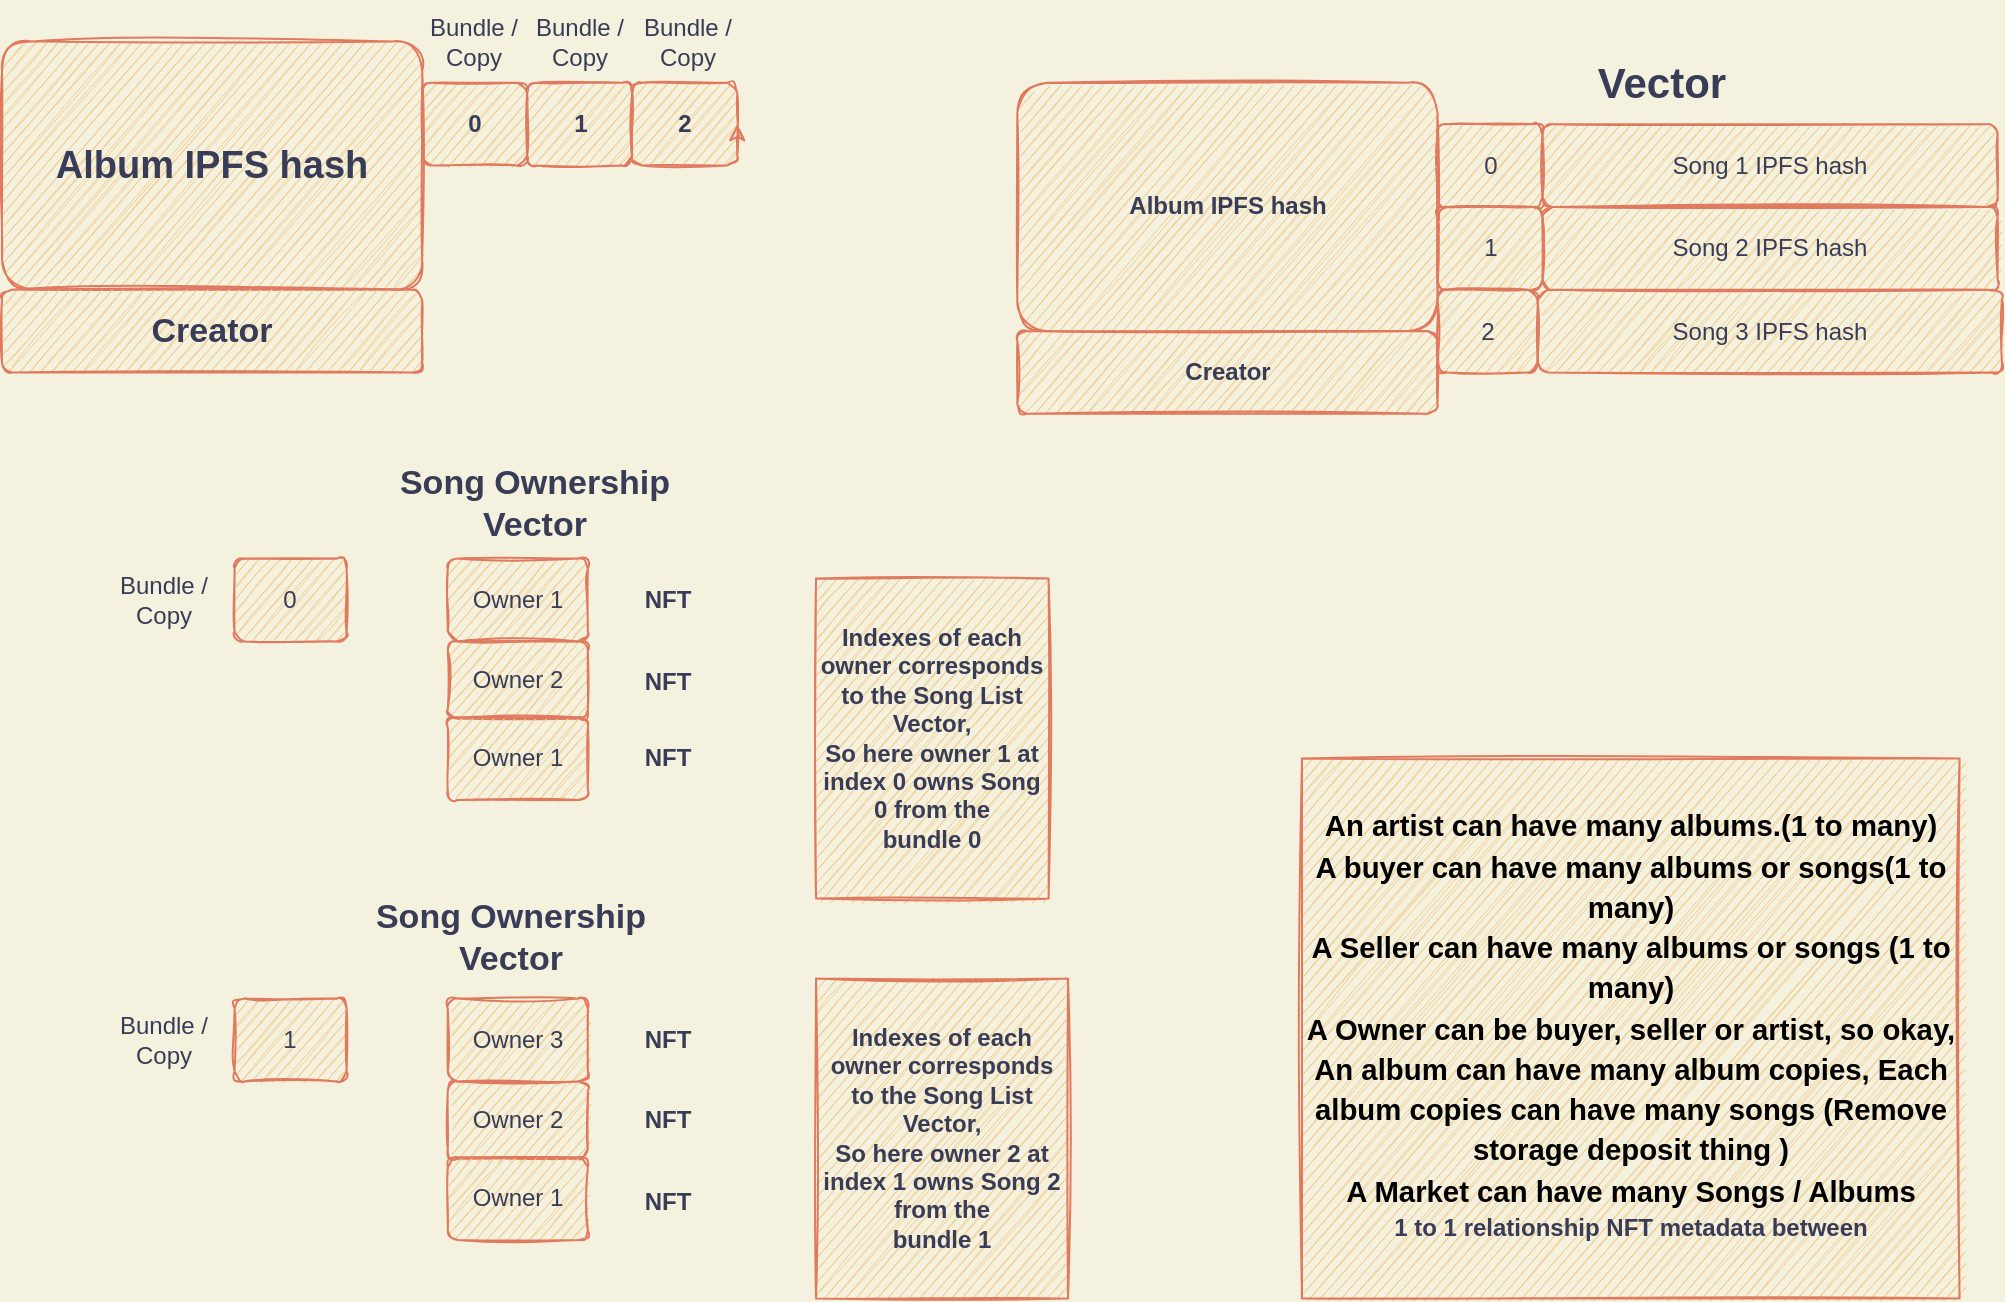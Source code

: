 <mxfile>
    <diagram id="gFyoA3gLfdWwSc31E-T2" name="Page-1">
        <mxGraphModel dx="1489" dy="1031" grid="1" gridSize="10" guides="1" tooltips="1" connect="1" arrows="1" fold="1" page="1" pageScale="1" pageWidth="1169" pageHeight="827" background="#F4F1DE" math="0" shadow="0">
            <root>
                <mxCell id="0"/>
                <mxCell id="1" parent="0"/>
                <mxCell id="198" value="" style="group" vertex="1" connectable="0" parent="1">
                    <mxGeometry x="90" y="80" width="1000" height="649.31" as="geometry"/>
                </mxCell>
                <mxCell id="168" value="&lt;span id=&quot;docs-internal-guid-0495e3b1-7fff-c8d6-1d70-55445d6faae8&quot;&gt;&lt;b&gt;&lt;br&gt;&lt;/b&gt;&lt;p dir=&quot;ltr&quot; style=&quot;line-height: 1.38 ; margin-top: 0pt ; margin-bottom: 0pt&quot;&gt;&lt;span style=&quot;font-size: 11pt ; font-family: &amp;#34;arial&amp;#34; ; color: rgb(0 , 0 , 0) ; background-color: transparent ; vertical-align: baseline&quot;&gt;&lt;b&gt;An artist can have many albums.(1 to many)&lt;/b&gt;&lt;/span&gt;&lt;/p&gt;&lt;p dir=&quot;ltr&quot; style=&quot;line-height: 1.38 ; margin-top: 0pt ; margin-bottom: 0pt&quot;&gt;&lt;span style=&quot;font-size: 11pt ; font-family: &amp;#34;arial&amp;#34; ; color: rgb(0 , 0 , 0) ; background-color: transparent ; vertical-align: baseline&quot;&gt;&lt;b&gt;A buyer can have many albums or songs(1 to many)&lt;/b&gt;&lt;/span&gt;&lt;/p&gt;&lt;p dir=&quot;ltr&quot; style=&quot;line-height: 1.38 ; margin-top: 0pt ; margin-bottom: 0pt&quot;&gt;&lt;span style=&quot;font-size: 11pt ; font-family: &amp;#34;arial&amp;#34; ; color: rgb(0 , 0 , 0) ; background-color: transparent ; vertical-align: baseline&quot;&gt;&lt;b&gt;A Seller can have many albums or songs (1 to many)&lt;/b&gt;&lt;/span&gt;&lt;/p&gt;&lt;p dir=&quot;ltr&quot; style=&quot;line-height: 1.38 ; margin-top: 0pt ; margin-bottom: 0pt&quot;&gt;&lt;span style=&quot;font-size: 11pt ; font-family: &amp;#34;arial&amp;#34; ; color: rgb(0 , 0 , 0) ; background-color: transparent ; vertical-align: baseline&quot;&gt;&lt;b&gt;A Owner can be buyer, seller or artist, so okay,&lt;/b&gt;&lt;/span&gt;&lt;/p&gt;&lt;p dir=&quot;ltr&quot; style=&quot;line-height: 1.38 ; margin-top: 0pt ; margin-bottom: 0pt&quot;&gt;&lt;span style=&quot;font-size: 11pt ; font-family: &amp;#34;arial&amp;#34; ; color: rgb(0 , 0 , 0) ; background-color: transparent ; vertical-align: baseline&quot;&gt;&lt;b&gt;An album can have many album copies, Each album copies can have many songs (Remove storage deposit thing )&lt;/b&gt;&lt;/span&gt;&lt;/p&gt;&lt;p dir=&quot;ltr&quot; style=&quot;line-height: 1.38 ; margin-top: 0pt ; margin-bottom: 0pt&quot;&gt;&lt;span style=&quot;font-size: 11pt ; font-family: &amp;#34;arial&amp;#34; ; color: rgb(0 , 0 , 0) ; background-color: transparent ; vertical-align: baseline&quot;&gt;&lt;b&gt;A Market can have many Songs / Albums&lt;/b&gt;&lt;/span&gt;&lt;/p&gt;&lt;p dir=&quot;ltr&quot; style=&quot;line-height: 1.38 ; margin-top: 0pt ; margin-bottom: 0pt&quot;&gt;&lt;b&gt;1 to 1 relationship NFT metadata between&lt;/b&gt;&lt;/p&gt;&lt;div&gt;&lt;span style=&quot;font-size: 11pt ; font-family: &amp;#34;arial&amp;#34; ; color: rgb(0 , 0 , 0) ; background-color: transparent ; vertical-align: baseline&quot;&gt;&lt;br&gt;&lt;/span&gt;&lt;/div&gt;&lt;/span&gt;" style="rounded=0;whiteSpace=wrap;html=1;fontColor=#393C56;strokeColor=#E07A5F;strokeWidth=1;fillColor=#F2CC8F;sketch=1;" parent="198" vertex="1">
                    <mxGeometry x="650" y="379.31" width="328.79" height="270" as="geometry"/>
                </mxCell>
                <mxCell id="4" value="&lt;b&gt;0&lt;/b&gt;" style="whiteSpace=wrap;html=1;fontColor=#393C56;strokeColor=#E07A5F;fillColor=#F2CC8F;strokeWidth=1;arcSize=12;rounded=1;sketch=1;" parent="198" vertex="1">
                    <mxGeometry x="210.066" y="41.379" width="52.517" height="41.379" as="geometry"/>
                </mxCell>
                <mxCell id="5" value="&lt;b&gt;1&lt;/b&gt;" style="whiteSpace=wrap;html=1;fontColor=#393C56;strokeColor=#E07A5F;fillColor=#F2CC8F;strokeWidth=1;arcSize=12;rounded=1;sketch=1;" parent="198" vertex="1">
                    <mxGeometry x="262.586" y="41.379" width="52.517" height="41.379" as="geometry"/>
                </mxCell>
                <mxCell id="10" value="Song 1 IPFS hash" style="whiteSpace=wrap;html=1;fontColor=#393C56;strokeColor=#E07A5F;fillColor=#F2CC8F;strokeWidth=1;arcSize=12;rounded=1;sketch=1;" parent="198" vertex="1">
                    <mxGeometry x="770.243" y="62.069" width="227.572" height="41.379" as="geometry"/>
                </mxCell>
                <mxCell id="23" value="" style="group;fontColor=#393C56;strokeWidth=1;arcSize=12;rounded=1;sketch=1;" parent="198" vertex="1" connectable="0">
                    <mxGeometry y="20.689" width="210.066" height="165.517" as="geometry"/>
                </mxCell>
                <mxCell id="2" value="&lt;b&gt;&lt;font style=&quot;font-size: 19px&quot;&gt;Album IPFS hash&lt;/font&gt;&lt;/b&gt;" style="whiteSpace=wrap;html=1;fontColor=#393C56;strokeColor=#E07A5F;fillColor=#F2CC8F;strokeWidth=1;arcSize=12;rounded=1;sketch=1;" parent="23" vertex="1">
                    <mxGeometry width="210.066" height="124.138" as="geometry"/>
                </mxCell>
                <mxCell id="18" value="&lt;b&gt;&lt;font style=&quot;font-size: 17px&quot;&gt;Creator&lt;/font&gt;&lt;/b&gt;" style="whiteSpace=wrap;html=1;fontColor=#393C56;strokeColor=#E07A5F;fillColor=#F2CC8F;strokeWidth=1;arcSize=12;rounded=1;sketch=1;" parent="23" vertex="1">
                    <mxGeometry y="124.138" width="210.066" height="41.379" as="geometry"/>
                </mxCell>
                <mxCell id="37" value="0" style="whiteSpace=wrap;html=1;fontColor=#393C56;strokeColor=#E07A5F;fillColor=#F2CC8F;strokeWidth=1;arcSize=12;rounded=1;sketch=1;" parent="198" vertex="1">
                    <mxGeometry x="717.726" y="62.069" width="52.517" height="41.379" as="geometry"/>
                </mxCell>
                <mxCell id="70" value="1" style="whiteSpace=wrap;html=1;fontColor=#393C56;strokeColor=#E07A5F;fillColor=#F2CC8F;strokeWidth=1;arcSize=12;rounded=1;sketch=1;" parent="198" vertex="1">
                    <mxGeometry x="116.289" y="499.312" width="56.018" height="41.379" as="geometry"/>
                </mxCell>
                <mxCell id="73" value="&lt;b&gt;2&lt;/b&gt;" style="whiteSpace=wrap;html=1;fontColor=#393C56;strokeColor=#E07A5F;fillColor=#F2CC8F;strokeWidth=1;arcSize=12;rounded=1;sketch=1;" parent="198" vertex="1">
                    <mxGeometry x="315.107" y="41.379" width="52.517" height="41.379" as="geometry"/>
                </mxCell>
                <mxCell id="77" value="" style="group;fontColor=#393C56;strokeWidth=1;arcSize=12;rounded=1;sketch=1;" parent="198" vertex="1" connectable="0">
                    <mxGeometry x="507.66" y="41.379" width="210.066" height="165.517" as="geometry"/>
                </mxCell>
                <mxCell id="78" value="&lt;b&gt;Album IPFS hash&lt;/b&gt;" style="whiteSpace=wrap;html=1;fontColor=#393C56;strokeColor=#E07A5F;fillColor=#F2CC8F;strokeWidth=1;arcSize=12;rounded=1;sketch=1;" parent="77" vertex="1">
                    <mxGeometry width="210.066" height="124.138" as="geometry"/>
                </mxCell>
                <mxCell id="79" value="&lt;b&gt;Creator&lt;/b&gt;" style="whiteSpace=wrap;html=1;fontColor=#393C56;strokeColor=#E07A5F;fillColor=#F2CC8F;strokeWidth=1;arcSize=12;rounded=1;sketch=1;" parent="77" vertex="1">
                    <mxGeometry y="124.138" width="210.066" height="41.379" as="geometry"/>
                </mxCell>
                <mxCell id="81" value="" style="group;strokeWidth=1;arcSize=12;rounded=1;sketch=1;fontColor=#393C56;" parent="198" vertex="1" connectable="0">
                    <mxGeometry x="717.726" y="103.448" width="280.088" height="41.379" as="geometry"/>
                </mxCell>
                <mxCell id="11" value="Song 2 IPFS hash" style="whiteSpace=wrap;html=1;fontColor=#393C56;strokeColor=#E07A5F;fillColor=#F2CC8F;strokeWidth=1;arcSize=12;rounded=1;sketch=1;" parent="81" vertex="1">
                    <mxGeometry x="52.517" width="227.572" height="41.379" as="geometry"/>
                </mxCell>
                <mxCell id="39" value="1" style="whiteSpace=wrap;html=1;fontColor=#393C56;strokeColor=#E07A5F;fillColor=#F2CC8F;strokeWidth=1;arcSize=12;rounded=1;sketch=1;" parent="81" vertex="1">
                    <mxGeometry width="52.517" height="41.379" as="geometry"/>
                </mxCell>
                <mxCell id="82" value="" style="group;strokeWidth=1;arcSize=12;rounded=1;sketch=1;fontColor=#393C56;" parent="198" vertex="1" connectable="0">
                    <mxGeometry x="717.726" y="144.827" width="282.274" height="41.379" as="geometry"/>
                </mxCell>
                <mxCell id="44" value="2" style="whiteSpace=wrap;html=1;fontColor=#393C56;strokeColor=#E07A5F;fillColor=#F2CC8F;strokeWidth=1;arcSize=12;rounded=1;sketch=1;" parent="82" vertex="1">
                    <mxGeometry width="49.891" height="41.374" as="geometry"/>
                </mxCell>
                <mxCell id="12" value="Song 3 IPFS hash" style="whiteSpace=wrap;html=1;fontColor=#393C56;strokeColor=#E07A5F;fillColor=#F2CC8F;strokeWidth=1;arcSize=12;rounded=1;sketch=1;" parent="82" vertex="1">
                    <mxGeometry x="50.325" width="231.948" height="41.379" as="geometry"/>
                </mxCell>
                <mxCell id="89" value="Owner 1" style="whiteSpace=wrap;html=1;fontColor=#393C56;strokeColor=#E07A5F;fillColor=#F2CC8F;strokeWidth=1;arcSize=12;rounded=1;sketch=1;" parent="198" vertex="1">
                    <mxGeometry x="222.897" y="279.314" width="70.022" height="41.379" as="geometry"/>
                </mxCell>
                <mxCell id="90" value="Owner 2" style="whiteSpace=wrap;html=1;fontColor=#393C56;strokeColor=#E07A5F;fillColor=#F2CC8F;strokeWidth=1;arcSize=12;rounded=1;sketch=1;" parent="198" vertex="1">
                    <mxGeometry x="222.893" y="320.69" width="70.027" height="38.62" as="geometry"/>
                </mxCell>
                <mxCell id="91" value="Owner 1" style="whiteSpace=wrap;html=1;fontColor=#393C56;strokeColor=#E07A5F;fillColor=#F2CC8F;strokeWidth=1;arcSize=12;rounded=1;sketch=1;" parent="198" vertex="1">
                    <mxGeometry x="222.897" y="358.623" width="70.022" height="41.379" as="geometry"/>
                </mxCell>
                <mxCell id="103" value="Bundle / Copy" style="text;html=1;strokeColor=none;fillColor=none;align=center;verticalAlign=middle;whiteSpace=wrap;rounded=0;fontColor=#393C56;sketch=1;" parent="198" vertex="1">
                    <mxGeometry x="46.269" y="279.31" width="70.022" height="41.379" as="geometry"/>
                </mxCell>
                <mxCell id="104" value="Bundle / Copy" style="text;html=1;strokeColor=none;fillColor=none;align=center;verticalAlign=middle;whiteSpace=wrap;rounded=0;fontColor=#393C56;sketch=1;" parent="198" vertex="1">
                    <mxGeometry x="253.835" width="70.022" height="41.379" as="geometry"/>
                </mxCell>
                <mxCell id="105" value="Bundle / Copy" style="text;html=1;strokeColor=none;fillColor=none;align=center;verticalAlign=middle;whiteSpace=wrap;rounded=0;fontColor=#393C56;sketch=1;" parent="198" vertex="1">
                    <mxGeometry x="308.1" width="70.022" height="41.379" as="geometry"/>
                </mxCell>
                <mxCell id="166" value="NFT" style="text;html=1;strokeColor=none;fillColor=none;align=center;verticalAlign=middle;whiteSpace=wrap;rounded=0;fontColor=#393C56;sketch=1;fontStyle=1" parent="198" vertex="1">
                    <mxGeometry x="297.606" y="279.305" width="70.022" height="41.379" as="geometry"/>
                </mxCell>
                <mxCell id="170" style="edgeStyle=orthogonalEdgeStyle;rounded=0;orthogonalLoop=1;jettySize=auto;html=1;exitX=1;exitY=0.75;exitDx=0;exitDy=0;entryX=1;entryY=0.5;entryDx=0;entryDy=0;sketch=1;strokeColor=#E07A5F;fontColor=#393C56;labelBackgroundColor=#F4F1DE;" parent="198" source="73" target="73" edge="1">
                    <mxGeometry y="-20.69" as="geometry"/>
                </mxCell>
                <mxCell id="46" value="0" style="whiteSpace=wrap;html=1;fontColor=#393C56;strokeColor=#E07A5F;fillColor=#F2CC8F;strokeWidth=1;arcSize=12;rounded=1;sketch=1;" parent="198" vertex="1">
                    <mxGeometry x="116.289" y="279.314" width="56.018" height="41.379" as="geometry"/>
                </mxCell>
                <mxCell id="174" value="Bundle / Copy" style="text;html=1;strokeColor=none;fillColor=none;align=center;verticalAlign=middle;whiteSpace=wrap;rounded=0;fontColor=#393C56;sketch=1;" vertex="1" parent="198">
                    <mxGeometry x="201.31" width="70.022" height="41.379" as="geometry"/>
                </mxCell>
                <mxCell id="175" value="Bundle / Copy" style="text;html=1;strokeColor=none;fillColor=none;align=center;verticalAlign=middle;whiteSpace=wrap;rounded=0;fontColor=#393C56;sketch=1;" vertex="1" parent="198">
                    <mxGeometry x="46.269" y="499.31" width="70.022" height="41.379" as="geometry"/>
                </mxCell>
                <mxCell id="176" value="&lt;b&gt;&lt;font style=&quot;font-size: 17px&quot;&gt;Song Ownership Vector&lt;/font&gt;&lt;/b&gt;" style="text;html=1;strokeColor=none;fillColor=none;align=center;verticalAlign=middle;whiteSpace=wrap;rounded=0;fontColor=#393C56;sketch=1;" vertex="1" parent="198">
                    <mxGeometry x="184.129" y="231" width="164.747" height="41.38" as="geometry"/>
                </mxCell>
                <mxCell id="177" value="Owner 3" style="whiteSpace=wrap;html=1;fontColor=#393C56;strokeColor=#E07A5F;fillColor=#F2CC8F;strokeWidth=1;arcSize=12;rounded=1;sketch=1;" vertex="1" parent="198">
                    <mxGeometry x="222.887" y="499.314" width="70.022" height="41.379" as="geometry"/>
                </mxCell>
                <mxCell id="178" value="Owner 2" style="whiteSpace=wrap;html=1;fontColor=#393C56;strokeColor=#E07A5F;fillColor=#F2CC8F;strokeWidth=1;arcSize=12;rounded=1;sketch=1;" vertex="1" parent="198">
                    <mxGeometry x="222.883" y="540.69" width="70.027" height="38.62" as="geometry"/>
                </mxCell>
                <mxCell id="179" value="Owner 1" style="whiteSpace=wrap;html=1;fontColor=#393C56;strokeColor=#E07A5F;fillColor=#F2CC8F;strokeWidth=1;arcSize=12;rounded=1;sketch=1;" vertex="1" parent="198">
                    <mxGeometry x="222.887" y="578.623" width="70.022" height="41.379" as="geometry"/>
                </mxCell>
                <mxCell id="180" value="&lt;b&gt;NFT&lt;/b&gt;" style="text;html=1;strokeColor=none;fillColor=none;align=center;verticalAlign=middle;whiteSpace=wrap;rounded=0;fontColor=#393C56;sketch=1;" vertex="1" parent="198">
                    <mxGeometry x="297.606" y="320.695" width="70.022" height="41.379" as="geometry"/>
                </mxCell>
                <mxCell id="181" value="&lt;b&gt;NFT&lt;/b&gt;" style="text;html=1;strokeColor=none;fillColor=none;align=center;verticalAlign=middle;whiteSpace=wrap;rounded=0;fontColor=#393C56;sketch=1;" vertex="1" parent="198">
                    <mxGeometry x="297.606" y="358.625" width="70.022" height="41.379" as="geometry"/>
                </mxCell>
                <mxCell id="182" value="&lt;b&gt;NFT&lt;/b&gt;" style="text;html=1;strokeColor=none;fillColor=none;align=center;verticalAlign=middle;whiteSpace=wrap;rounded=0;fontColor=#393C56;sketch=1;" vertex="1" parent="198">
                    <mxGeometry x="297.606" y="499.315" width="70.022" height="41.379" as="geometry"/>
                </mxCell>
                <mxCell id="183" value="&lt;b&gt;NFT&lt;/b&gt;" style="text;html=1;strokeColor=none;fillColor=none;align=center;verticalAlign=middle;whiteSpace=wrap;rounded=0;fontColor=#393C56;sketch=1;" vertex="1" parent="198">
                    <mxGeometry x="297.606" y="539.315" width="70.022" height="41.379" as="geometry"/>
                </mxCell>
                <mxCell id="184" value="&lt;b&gt;NFT&lt;/b&gt;" style="text;html=1;strokeColor=none;fillColor=none;align=center;verticalAlign=middle;whiteSpace=wrap;rounded=0;fontColor=#393C56;sketch=1;" vertex="1" parent="198">
                    <mxGeometry x="297.606" y="580.695" width="70.022" height="41.379" as="geometry"/>
                </mxCell>
                <mxCell id="189" value="&lt;b&gt;Indexes of each owner corresponds to the Song List Vector,&lt;br&gt;So here owner 1 at index 0 owns Song 0 from the&lt;br&gt;bundle 0&lt;/b&gt;" style="rounded=0;whiteSpace=wrap;html=1;sketch=1;fillColor=#F2CC8F;strokeColor=#E07A5F;fontColor=#393C56;" vertex="1" parent="198">
                    <mxGeometry x="407.022" y="289.31" width="116.292" height="160" as="geometry"/>
                </mxCell>
                <mxCell id="192" value="&lt;b&gt;&lt;font style=&quot;font-size: 21px&quot;&gt;Vector&lt;/font&gt;&lt;/b&gt;" style="text;html=1;strokeColor=none;fillColor=none;align=center;verticalAlign=middle;whiteSpace=wrap;rounded=0;fontColor=#393C56;sketch=1;" vertex="1" parent="198">
                    <mxGeometry x="794.661" y="20.69" width="70.022" height="41.379" as="geometry"/>
                </mxCell>
                <mxCell id="193" value="&lt;b&gt;Indexes of each owner corresponds to the Song List Vector,&lt;br&gt;So here owner 2 at index 1 owns Song 2 from the&lt;br&gt;bundle 1&lt;/b&gt;" style="rounded=0;whiteSpace=wrap;html=1;sketch=1;fillColor=#F2CC8F;strokeColor=#E07A5F;fontColor=#393C56;" vertex="1" parent="198">
                    <mxGeometry x="407.022" y="489.31" width="125.983" height="160" as="geometry"/>
                </mxCell>
                <mxCell id="196" value="&lt;b&gt;&lt;font style=&quot;font-size: 17px&quot;&gt;Song Ownership Vector&lt;/font&gt;&lt;/b&gt;" style="text;html=1;strokeColor=none;fillColor=none;align=center;verticalAlign=middle;whiteSpace=wrap;rounded=0;fontColor=#393C56;sketch=1;" vertex="1" parent="198">
                    <mxGeometry x="172.306" y="447.93" width="164.747" height="41.38" as="geometry"/>
                </mxCell>
            </root>
        </mxGraphModel>
    </diagram>
</mxfile>